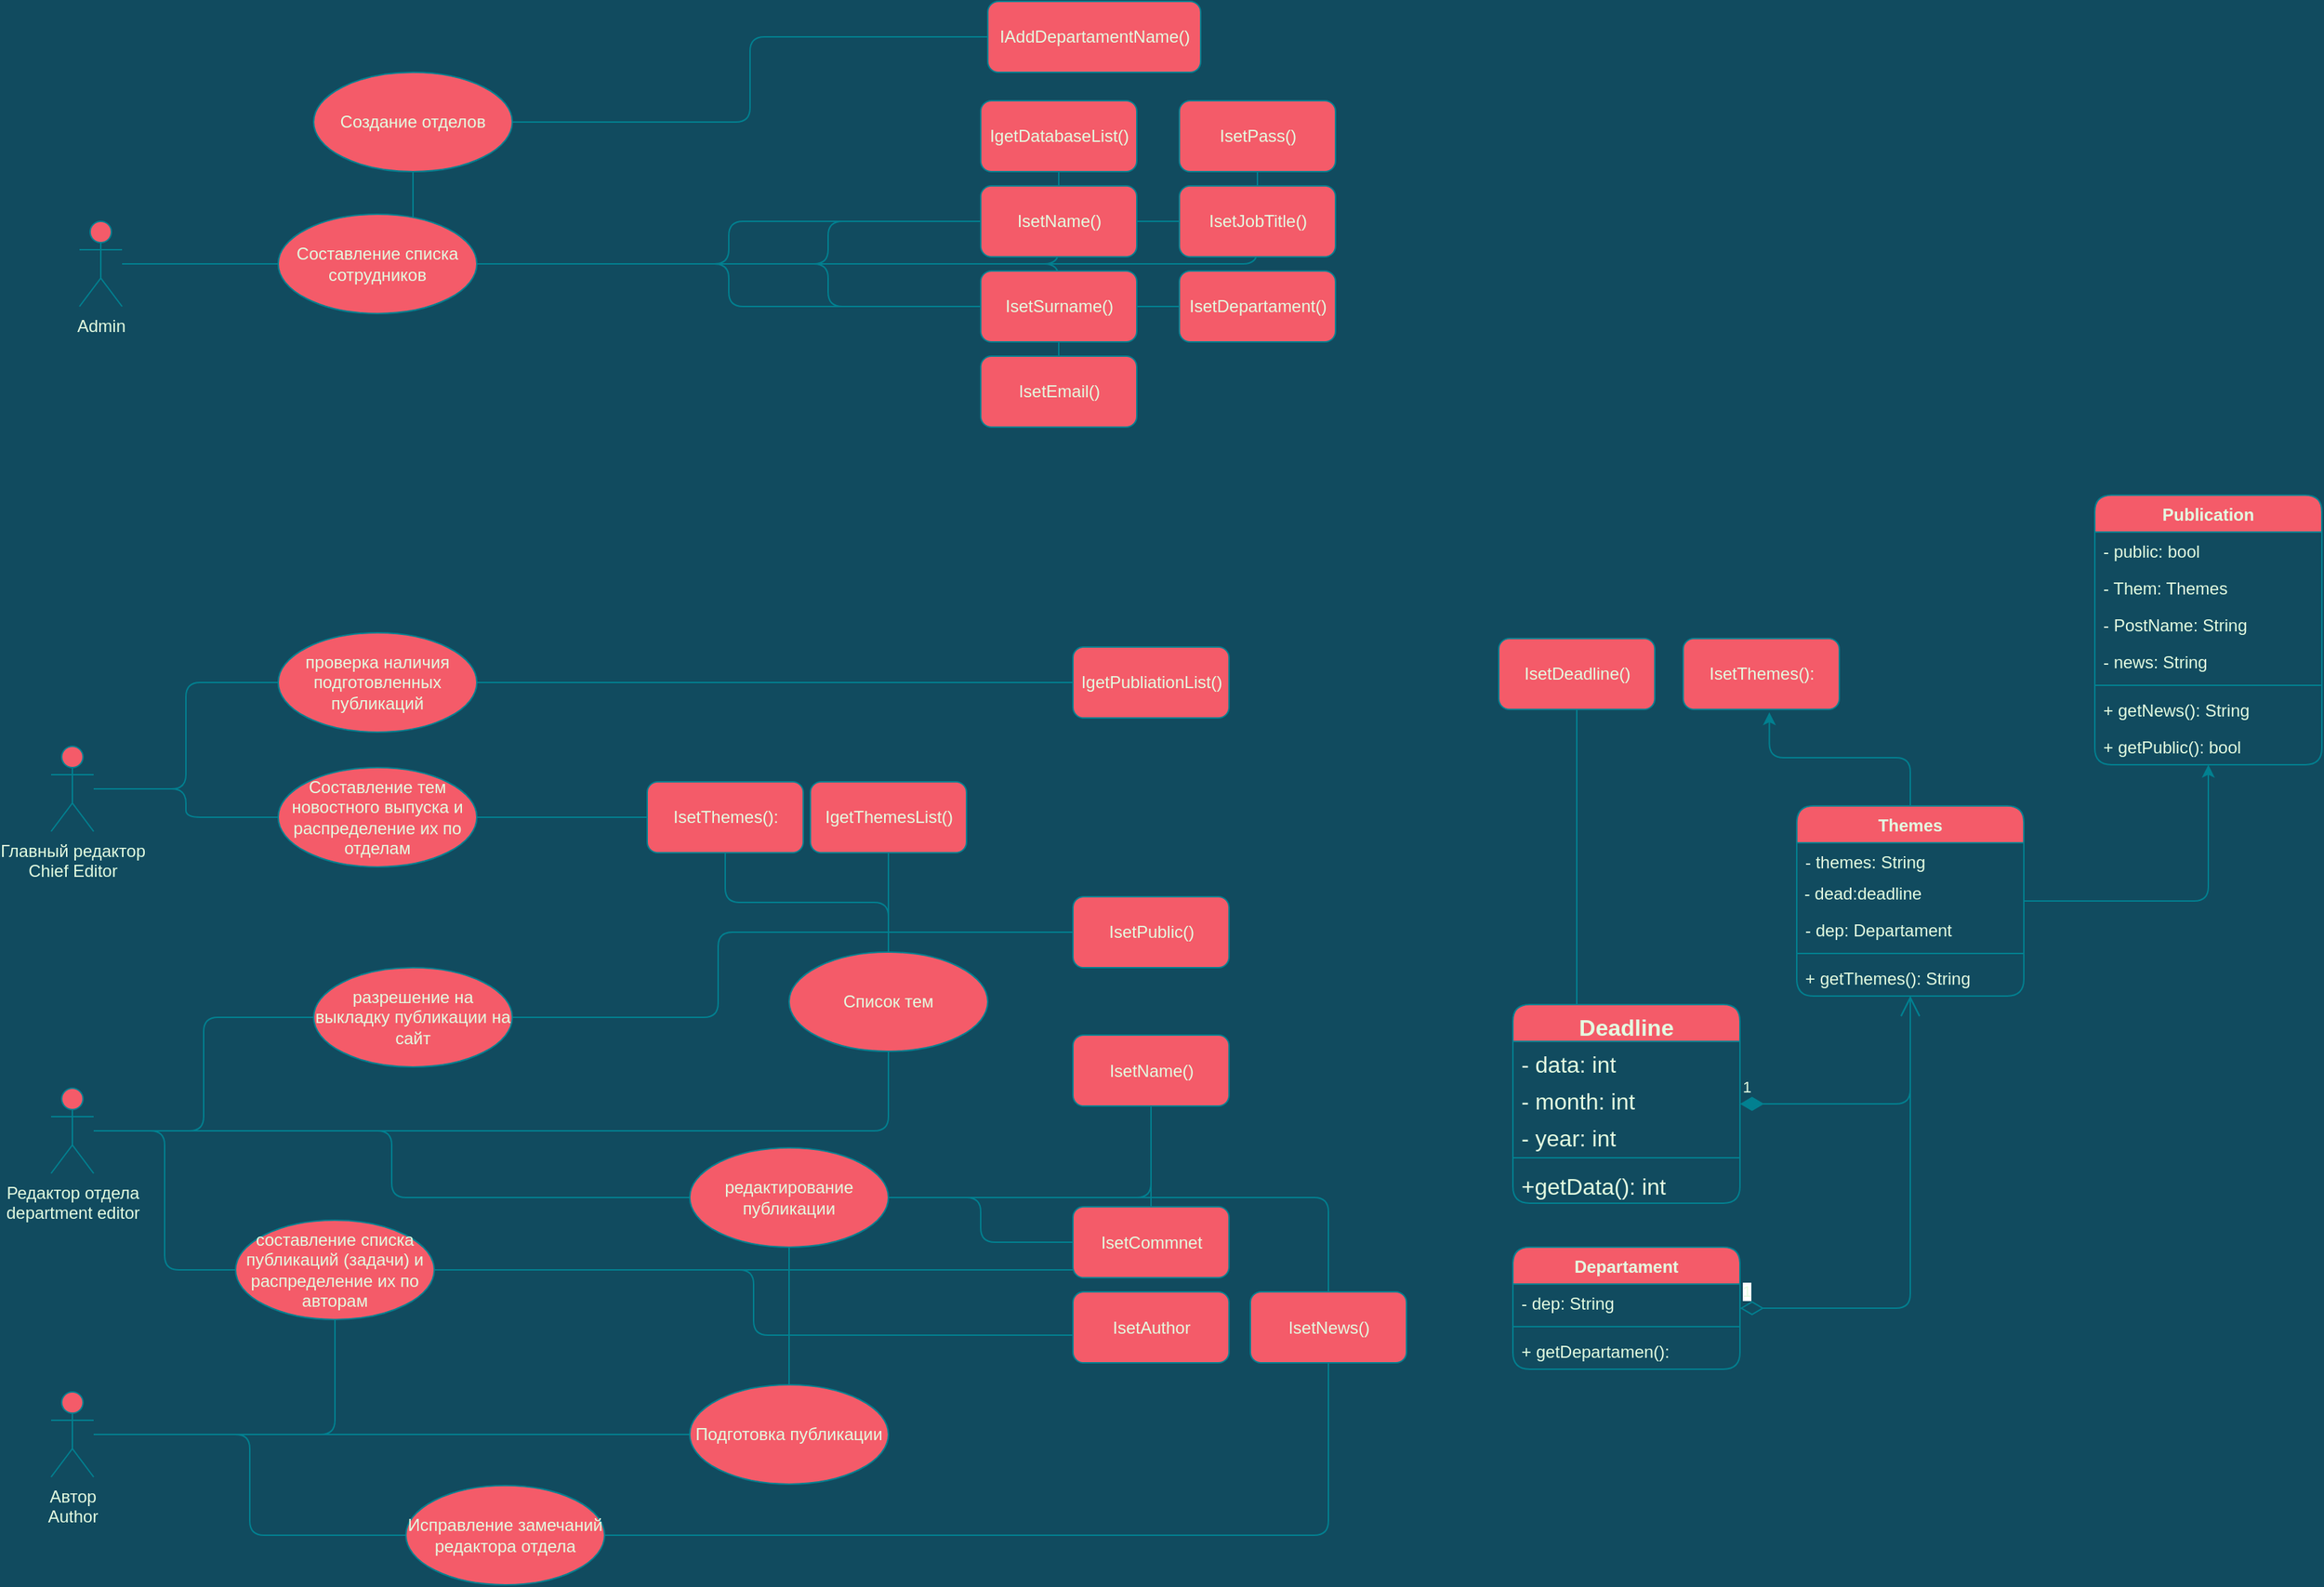 <mxfile version="20.3.0" type="device" pages="2"><diagram id="6vgH4omIfULrcciLtybt" name="Page-1"><mxGraphModel dx="2628" dy="2238" grid="1" gridSize="10" guides="1" tooltips="1" connect="1" arrows="1" fold="1" page="1" pageScale="1" pageWidth="850" pageHeight="1100" background="#114B5F" math="0" shadow="0"><root><mxCell id="0"/><mxCell id="1" parent="0"/><mxCell id="Sd7dkeOWyZ1DxlxAPIc0-13" style="edgeStyle=orthogonalEdgeStyle;rounded=1;orthogonalLoop=1;jettySize=auto;html=1;strokeColor=#028090;fontColor=#E4FDE1;fillColor=#F45B69;labelBackgroundColor=#114B5F;" parent="1" source="Sd7dkeOWyZ1DxlxAPIc0-5" target="Sd7dkeOWyZ1DxlxAPIc0-9" edge="1"><mxGeometry relative="1" as="geometry"/></mxCell><mxCell id="Sd7dkeOWyZ1DxlxAPIc0-18" style="edgeStyle=orthogonalEdgeStyle;rounded=1;orthogonalLoop=1;jettySize=auto;html=1;entryX=0.552;entryY=1.041;entryDx=0;entryDy=0;entryPerimeter=0;strokeColor=#028090;fontColor=#E4FDE1;fillColor=#F45B69;labelBackgroundColor=#114B5F;" parent="1" source="Sd7dkeOWyZ1DxlxAPIc0-5" target="Sd7dkeOWyZ1DxlxAPIc0-17" edge="1"><mxGeometry relative="1" as="geometry"/></mxCell><mxCell id="Sd7dkeOWyZ1DxlxAPIc0-5" value="Themes" style="swimlane;fontStyle=1;align=center;verticalAlign=top;childLayout=stackLayout;horizontal=1;startSize=26;horizontalStack=0;resizeParent=1;resizeParentMax=0;resizeLast=0;collapsible=1;marginBottom=0;strokeColor=#028090;fontColor=#E4FDE1;fillColor=#F45B69;rounded=1;" parent="1" vertex="1"><mxGeometry x="810" y="97" width="160" height="134" as="geometry"/></mxCell><mxCell id="Sd7dkeOWyZ1DxlxAPIc0-6" value="- themes: String" style="text;strokeColor=none;fillColor=none;align=left;verticalAlign=top;spacingLeft=4;spacingRight=4;overflow=hidden;rotatable=0;points=[[0,0.5],[1,0.5]];portConstraint=eastwest;fontColor=#E4FDE1;rounded=1;" parent="Sd7dkeOWyZ1DxlxAPIc0-5" vertex="1"><mxGeometry y="26" width="160" height="22" as="geometry"/></mxCell><mxCell id="cZKB1hpMacn7uWrEMCba-30" value="&amp;nbsp;- dead:deadline" style="text;whiteSpace=wrap;html=1;fontColor=#E4FDE1;rounded=1;" parent="Sd7dkeOWyZ1DxlxAPIc0-5" vertex="1"><mxGeometry y="48" width="160" height="26" as="geometry"/></mxCell><mxCell id="Sd7dkeOWyZ1DxlxAPIc0-24" value="- dep: Departament " style="text;strokeColor=none;fillColor=none;align=left;verticalAlign=top;spacingLeft=4;spacingRight=4;overflow=hidden;rotatable=0;points=[[0,0.5],[1,0.5]];portConstraint=eastwest;fontColor=#E4FDE1;rounded=1;" parent="Sd7dkeOWyZ1DxlxAPIc0-5" vertex="1"><mxGeometry y="74" width="160" height="26" as="geometry"/></mxCell><mxCell id="Sd7dkeOWyZ1DxlxAPIc0-7" value="" style="line;strokeWidth=1;fillColor=none;align=left;verticalAlign=middle;spacingTop=-1;spacingLeft=3;spacingRight=3;rotatable=0;labelPosition=right;points=[];portConstraint=eastwest;strokeColor=#028090;fontColor=#E4FDE1;rounded=1;labelBackgroundColor=#114B5F;" parent="Sd7dkeOWyZ1DxlxAPIc0-5" vertex="1"><mxGeometry y="100" width="160" height="8" as="geometry"/></mxCell><mxCell id="Sd7dkeOWyZ1DxlxAPIc0-8" value="+ getThemes(): String" style="text;strokeColor=none;fillColor=none;align=left;verticalAlign=top;spacingLeft=4;spacingRight=4;overflow=hidden;rotatable=0;points=[[0,0.5],[1,0.5]];portConstraint=eastwest;fontColor=#E4FDE1;rounded=1;" parent="Sd7dkeOWyZ1DxlxAPIc0-5" vertex="1"><mxGeometry y="108" width="160" height="26" as="geometry"/></mxCell><mxCell id="Sd7dkeOWyZ1DxlxAPIc0-9" value="Publication" style="swimlane;fontStyle=1;align=center;verticalAlign=top;childLayout=stackLayout;horizontal=1;startSize=26;horizontalStack=0;resizeParent=1;resizeParentMax=0;resizeLast=0;collapsible=1;marginBottom=0;strokeColor=#028090;fontColor=#E4FDE1;fillColor=#F45B69;rounded=1;" parent="1" vertex="1"><mxGeometry x="1020" y="-122" width="160" height="190" as="geometry"/></mxCell><mxCell id="Sd7dkeOWyZ1DxlxAPIc0-15" value="- public: bool " style="text;strokeColor=none;fillColor=none;align=left;verticalAlign=top;spacingLeft=4;spacingRight=4;overflow=hidden;rotatable=0;points=[[0,0.5],[1,0.5]];portConstraint=eastwest;fontColor=#E4FDE1;rounded=1;" parent="Sd7dkeOWyZ1DxlxAPIc0-9" vertex="1"><mxGeometry y="26" width="160" height="26" as="geometry"/></mxCell><mxCell id="cZKB1hpMacn7uWrEMCba-59" value="- Them: Themes " style="text;strokeColor=none;fillColor=none;align=left;verticalAlign=top;spacingLeft=4;spacingRight=4;overflow=hidden;rotatable=0;points=[[0,0.5],[1,0.5]];portConstraint=eastwest;fontColor=#E4FDE1;rounded=1;" parent="Sd7dkeOWyZ1DxlxAPIc0-9" vertex="1"><mxGeometry y="52" width="160" height="26" as="geometry"/></mxCell><mxCell id="cZKB1hpMacn7uWrEMCba-71" value="- PostName: String " style="text;strokeColor=none;fillColor=none;align=left;verticalAlign=top;spacingLeft=4;spacingRight=4;overflow=hidden;rotatable=0;points=[[0,0.5],[1,0.5]];portConstraint=eastwest;fontColor=#E4FDE1;rounded=1;" parent="Sd7dkeOWyZ1DxlxAPIc0-9" vertex="1"><mxGeometry y="78" width="160" height="26" as="geometry"/></mxCell><mxCell id="Sd7dkeOWyZ1DxlxAPIc0-10" value="- news: String " style="text;strokeColor=none;fillColor=none;align=left;verticalAlign=top;spacingLeft=4;spacingRight=4;overflow=hidden;rotatable=0;points=[[0,0.5],[1,0.5]];portConstraint=eastwest;fontColor=#E4FDE1;rounded=1;" parent="Sd7dkeOWyZ1DxlxAPIc0-9" vertex="1"><mxGeometry y="104" width="160" height="26" as="geometry"/></mxCell><mxCell id="Sd7dkeOWyZ1DxlxAPIc0-11" value="" style="line;strokeWidth=1;fillColor=none;align=left;verticalAlign=middle;spacingTop=-1;spacingLeft=3;spacingRight=3;rotatable=0;labelPosition=right;points=[];portConstraint=eastwest;strokeColor=#028090;fontColor=#E4FDE1;rounded=1;labelBackgroundColor=#114B5F;" parent="Sd7dkeOWyZ1DxlxAPIc0-9" vertex="1"><mxGeometry y="130" width="160" height="8" as="geometry"/></mxCell><mxCell id="Sd7dkeOWyZ1DxlxAPIc0-14" value="+ getNews(): String " style="text;strokeColor=none;fillColor=none;align=left;verticalAlign=top;spacingLeft=4;spacingRight=4;overflow=hidden;rotatable=0;points=[[0,0.5],[1,0.5]];portConstraint=eastwest;fontColor=#E4FDE1;rounded=1;" parent="Sd7dkeOWyZ1DxlxAPIc0-9" vertex="1"><mxGeometry y="138" width="160" height="26" as="geometry"/></mxCell><mxCell id="Sd7dkeOWyZ1DxlxAPIc0-16" value="+ getPublic(): bool " style="text;strokeColor=none;fillColor=none;align=left;verticalAlign=top;spacingLeft=4;spacingRight=4;overflow=hidden;rotatable=0;points=[[0,0.5],[1,0.5]];portConstraint=eastwest;fontColor=#E4FDE1;rounded=1;" parent="Sd7dkeOWyZ1DxlxAPIc0-9" vertex="1"><mxGeometry y="164" width="160" height="26" as="geometry"/></mxCell><mxCell id="Sd7dkeOWyZ1DxlxAPIc0-17" value="IsetThemes():" style="html=1;strokeColor=#028090;fontColor=#E4FDE1;fillColor=#F45B69;rounded=1;" parent="1" vertex="1"><mxGeometry x="730" y="-21" width="110" height="50" as="geometry"/></mxCell><mxCell id="WkWma8vResO3UxNB615V-2" style="edgeStyle=orthogonalEdgeStyle;rounded=1;orthogonalLoop=1;jettySize=auto;html=1;labelBackgroundColor=#114B5F;strokeColor=#028090;fontColor=#E4FDE1;endArrow=none;endFill=0;" parent="1" source="Sd7dkeOWyZ1DxlxAPIc0-23" target="WkWma8vResO3UxNB615V-1" edge="1"><mxGeometry relative="1" as="geometry"/></mxCell><mxCell id="WkWma8vResO3UxNB615V-22" style="edgeStyle=orthogonalEdgeStyle;rounded=1;orthogonalLoop=1;jettySize=auto;html=1;entryX=0;entryY=0.5;entryDx=0;entryDy=0;strokeColor=#028090;fontColor=#E4FDE1;fillColor=#F45B69;labelBackgroundColor=#114B5F;endArrow=none;endFill=0;" parent="1" source="Sd7dkeOWyZ1DxlxAPIc0-23" target="WkWma8vResO3UxNB615V-3" edge="1"><mxGeometry relative="1" as="geometry"/></mxCell><mxCell id="Sd7dkeOWyZ1DxlxAPIc0-23" value="Главный редактор&lt;br&gt;Chief Editor" style="shape=umlActor;verticalLabelPosition=bottom;verticalAlign=top;html=1;strokeColor=#028090;fontColor=#E4FDE1;fillColor=#F45B69;rounded=1;" parent="1" vertex="1"><mxGeometry x="-420" y="55" width="30" height="60" as="geometry"/></mxCell><mxCell id="Sd7dkeOWyZ1DxlxAPIc0-25" value="Deadline" style="swimlane;fontStyle=1;align=center;verticalAlign=top;childLayout=stackLayout;horizontal=1;startSize=26;horizontalStack=0;resizeParent=1;resizeParentMax=0;resizeLast=0;collapsible=1;marginBottom=0;rounded=1;fontSize=16;fillColor=#F45B69;strokeColor=#028090;fontColor=#E4FDE1;" parent="1" vertex="1"><mxGeometry x="610" y="237" width="160" height="140" as="geometry"/></mxCell><mxCell id="Sd7dkeOWyZ1DxlxAPIc0-26" value="- data: int" style="text;strokeColor=none;fillColor=none;align=left;verticalAlign=top;spacingLeft=4;spacingRight=4;overflow=hidden;rotatable=0;points=[[0,0.5],[1,0.5]];portConstraint=eastwest;rounded=1;fontSize=16;fontColor=#E4FDE1;" parent="Sd7dkeOWyZ1DxlxAPIc0-25" vertex="1"><mxGeometry y="26" width="160" height="26" as="geometry"/></mxCell><mxCell id="magrgfiK8dvkftK56piU-2" value="- month: int" style="text;strokeColor=none;fillColor=none;align=left;verticalAlign=top;spacingLeft=4;spacingRight=4;overflow=hidden;rotatable=0;points=[[0,0.5],[1,0.5]];portConstraint=eastwest;rounded=1;fontSize=16;fontColor=#E4FDE1;" parent="Sd7dkeOWyZ1DxlxAPIc0-25" vertex="1"><mxGeometry y="52" width="160" height="26" as="geometry"/></mxCell><mxCell id="magrgfiK8dvkftK56piU-3" value="- year: int" style="text;strokeColor=none;fillColor=none;align=left;verticalAlign=top;spacingLeft=4;spacingRight=4;overflow=hidden;rotatable=0;points=[[0,0.5],[1,0.5]];portConstraint=eastwest;rounded=1;fontSize=16;fontColor=#E4FDE1;" parent="Sd7dkeOWyZ1DxlxAPIc0-25" vertex="1"><mxGeometry y="78" width="160" height="26" as="geometry"/></mxCell><mxCell id="Sd7dkeOWyZ1DxlxAPIc0-27" value="" style="line;strokeWidth=1;fillColor=none;align=left;verticalAlign=middle;spacingTop=-1;spacingLeft=3;spacingRight=3;rotatable=0;labelPosition=right;points=[];portConstraint=eastwest;strokeColor=#028090;rounded=1;fontSize=16;labelBackgroundColor=#114B5F;fontColor=#E4FDE1;" parent="Sd7dkeOWyZ1DxlxAPIc0-25" vertex="1"><mxGeometry y="104" width="160" height="8" as="geometry"/></mxCell><mxCell id="Sd7dkeOWyZ1DxlxAPIc0-28" value="+getData(): int" style="text;strokeColor=none;fillColor=none;align=left;verticalAlign=top;spacingLeft=4;spacingRight=4;overflow=hidden;rotatable=0;points=[[0,0.5],[1,0.5]];portConstraint=eastwest;rounded=1;fontSize=16;fontColor=#E4FDE1;" parent="Sd7dkeOWyZ1DxlxAPIc0-25" vertex="1"><mxGeometry y="112" width="160" height="28" as="geometry"/></mxCell><mxCell id="cZKB1hpMacn7uWrEMCba-31" style="edgeStyle=orthogonalEdgeStyle;rounded=1;orthogonalLoop=1;jettySize=auto;html=1;strokeColor=#028090;fontColor=#E4FDE1;startArrow=none;startFill=0;endArrow=none;endFill=0;fillColor=#F45B69;labelBackgroundColor=#114B5F;" parent="1" source="magrgfiK8dvkftK56piU-4" target="Sd7dkeOWyZ1DxlxAPIc0-25" edge="1"><mxGeometry relative="1" as="geometry"><Array as="points"><mxPoint x="640" y="347"/></Array></mxGeometry></mxCell><mxCell id="magrgfiK8dvkftK56piU-4" value="IsetDeadline()" style="html=1;fillColor=#F45B69;strokeColor=#028090;fontColor=#E4FDE1;rounded=1;" parent="1" vertex="1"><mxGeometry x="600" y="-21" width="110" height="50" as="geometry"/></mxCell><mxCell id="cZKB1hpMacn7uWrEMCba-51" style="edgeStyle=orthogonalEdgeStyle;rounded=1;orthogonalLoop=1;jettySize=auto;html=1;strokeColor=#028090;fontColor=#E4FDE1;endArrow=none;endFill=0;fillColor=#F45B69;" parent="1" source="WkWma8vResO3UxNB615V-1" target="cZKB1hpMacn7uWrEMCba-50" edge="1"><mxGeometry relative="1" as="geometry"/></mxCell><mxCell id="WkWma8vResO3UxNB615V-1" value="Составление тем новостного выпуска и распределение их по отделам" style="ellipse;whiteSpace=wrap;html=1;fillColor=#F45B69;strokeColor=#028090;fontColor=#E4FDE1;rounded=1;" parent="1" vertex="1"><mxGeometry x="-260" y="70" width="140" height="70" as="geometry"/></mxCell><mxCell id="cZKB1hpMacn7uWrEMCba-65" style="edgeStyle=orthogonalEdgeStyle;rounded=1;orthogonalLoop=1;jettySize=auto;html=1;strokeColor=#028090;fontColor=#E4FDE1;endArrow=none;endFill=0;fillColor=#F45B69;" parent="1" source="WkWma8vResO3UxNB615V-3" target="cZKB1hpMacn7uWrEMCba-64" edge="1"><mxGeometry relative="1" as="geometry"/></mxCell><mxCell id="WkWma8vResO3UxNB615V-3" value="проверка наличия подготовленных публикаций" style="ellipse;whiteSpace=wrap;html=1;fillColor=#F45B69;strokeColor=#028090;fontColor=#E4FDE1;rounded=1;" parent="1" vertex="1"><mxGeometry x="-260" y="-25" width="140" height="70" as="geometry"/></mxCell><mxCell id="WkWma8vResO3UxNB615V-9" style="edgeStyle=orthogonalEdgeStyle;rounded=1;orthogonalLoop=1;jettySize=auto;html=1;strokeColor=#028090;fontColor=#E4FDE1;fillColor=#F45B69;labelBackgroundColor=#114B5F;endArrow=none;endFill=0;" parent="1" source="WkWma8vResO3UxNB615V-5" target="WkWma8vResO3UxNB615V-7" edge="1"><mxGeometry relative="1" as="geometry"/></mxCell><mxCell id="WkWma8vResO3UxNB615V-14" style="edgeStyle=orthogonalEdgeStyle;rounded=1;orthogonalLoop=1;jettySize=auto;html=1;entryX=0;entryY=0.5;entryDx=0;entryDy=0;strokeColor=#028090;fontColor=#E4FDE1;fillColor=#F45B69;labelBackgroundColor=#114B5F;endArrow=none;endFill=0;" parent="1" source="WkWma8vResO3UxNB615V-5" target="WkWma8vResO3UxNB615V-13" edge="1"><mxGeometry relative="1" as="geometry"/></mxCell><mxCell id="cZKB1hpMacn7uWrEMCba-25" style="edgeStyle=orthogonalEdgeStyle;rounded=1;orthogonalLoop=1;jettySize=auto;html=1;strokeColor=#028090;fontColor=#E4FDE1;fillColor=#F45B69;endArrow=none;endFill=0;labelBackgroundColor=#114B5F;" parent="1" source="WkWma8vResO3UxNB615V-5" target="cZKB1hpMacn7uWrEMCba-22" edge="1"><mxGeometry relative="1" as="geometry"/></mxCell><mxCell id="cZKB1hpMacn7uWrEMCba-28" style="edgeStyle=orthogonalEdgeStyle;rounded=1;orthogonalLoop=1;jettySize=auto;html=1;entryX=0;entryY=0.5;entryDx=0;entryDy=0;strokeColor=#028090;fontColor=#E4FDE1;startArrow=none;startFill=0;endArrow=none;endFill=0;fillColor=#F45B69;labelBackgroundColor=#114B5F;" parent="1" source="WkWma8vResO3UxNB615V-5" target="WkWma8vResO3UxNB615V-6" edge="1"><mxGeometry relative="1" as="geometry"/></mxCell><mxCell id="WkWma8vResO3UxNB615V-5" value="Редактор отдела&lt;br&gt;department editor" style="shape=umlActor;verticalLabelPosition=bottom;verticalAlign=top;html=1;fillColor=#F45B69;strokeColor=#028090;fontColor=#E4FDE1;rounded=1;" parent="1" vertex="1"><mxGeometry x="-420" y="296" width="30" height="60" as="geometry"/></mxCell><mxCell id="cZKB1hpMacn7uWrEMCba-81" style="edgeStyle=orthogonalEdgeStyle;rounded=1;orthogonalLoop=1;jettySize=auto;html=1;entryX=0.091;entryY=0.61;entryDx=0;entryDy=0;entryPerimeter=0;strokeColor=#028090;fontColor=#E4FDE1;endArrow=none;endFill=0;fillColor=#F45B69;" parent="1" source="WkWma8vResO3UxNB615V-6" target="cZKB1hpMacn7uWrEMCba-77" edge="1"><mxGeometry relative="1" as="geometry"/></mxCell><mxCell id="cZKB1hpMacn7uWrEMCba-82" style="edgeStyle=orthogonalEdgeStyle;rounded=1;orthogonalLoop=1;jettySize=auto;html=1;strokeColor=#028090;fontColor=#E4FDE1;endArrow=none;endFill=0;fillColor=#F45B69;" parent="1" source="WkWma8vResO3UxNB615V-6" target="cZKB1hpMacn7uWrEMCba-74" edge="1"><mxGeometry relative="1" as="geometry"/></mxCell><mxCell id="cZKB1hpMacn7uWrEMCba-83" style="edgeStyle=orthogonalEdgeStyle;rounded=1;orthogonalLoop=1;jettySize=auto;html=1;strokeColor=#028090;fontColor=#E4FDE1;endArrow=none;endFill=0;fillColor=#F45B69;" parent="1" source="WkWma8vResO3UxNB615V-6" target="WkWma8vResO3UxNB615V-16" edge="1"><mxGeometry relative="1" as="geometry"><Array as="points"><mxPoint x="-220" y="540"/></Array></mxGeometry></mxCell><mxCell id="WkWma8vResO3UxNB615V-6" value="составление списка публикаций (задачи) и распределение их по авторам" style="ellipse;whiteSpace=wrap;html=1;fillColor=#F45B69;strokeColor=#028090;fontColor=#E4FDE1;rounded=1;" parent="1" vertex="1"><mxGeometry x="-290" y="389" width="140" height="70" as="geometry"/></mxCell><mxCell id="cZKB1hpMacn7uWrEMCba-55" style="edgeStyle=orthogonalEdgeStyle;rounded=1;orthogonalLoop=1;jettySize=auto;html=1;strokeColor=#028090;fontColor=#E4FDE1;endArrow=none;endFill=0;fillColor=#F45B69;" parent="1" source="WkWma8vResO3UxNB615V-7" target="WkWma8vResO3UxNB615V-17" edge="1"><mxGeometry relative="1" as="geometry"/></mxCell><mxCell id="cZKB1hpMacn7uWrEMCba-78" style="edgeStyle=orthogonalEdgeStyle;rounded=1;orthogonalLoop=1;jettySize=auto;html=1;strokeColor=#028090;fontColor=#E4FDE1;endArrow=none;endFill=0;fillColor=#F45B69;" parent="1" source="WkWma8vResO3UxNB615V-7" target="cZKB1hpMacn7uWrEMCba-74" edge="1"><mxGeometry relative="1" as="geometry"/></mxCell><mxCell id="cZKB1hpMacn7uWrEMCba-79" style="edgeStyle=orthogonalEdgeStyle;rounded=1;orthogonalLoop=1;jettySize=auto;html=1;strokeColor=#028090;fontColor=#E4FDE1;endArrow=none;endFill=0;fillColor=#F45B69;" parent="1" source="WkWma8vResO3UxNB615V-7" target="cZKB1hpMacn7uWrEMCba-75" edge="1"><mxGeometry relative="1" as="geometry"/></mxCell><mxCell id="cZKB1hpMacn7uWrEMCba-80" style="edgeStyle=orthogonalEdgeStyle;rounded=1;orthogonalLoop=1;jettySize=auto;html=1;strokeColor=#028090;fontColor=#E4FDE1;endArrow=none;endFill=0;fillColor=#F45B69;" parent="1" source="WkWma8vResO3UxNB615V-7" target="cZKB1hpMacn7uWrEMCba-76" edge="1"><mxGeometry relative="1" as="geometry"/></mxCell><mxCell id="WkWma8vResO3UxNB615V-7" value="редактирование публикации" style="ellipse;whiteSpace=wrap;html=1;strokeColor=#028090;fontColor=#E4FDE1;fillColor=#F45B69;rounded=1;" parent="1" vertex="1"><mxGeometry x="30" y="338" width="140" height="70" as="geometry"/></mxCell><mxCell id="cZKB1hpMacn7uWrEMCba-67" style="edgeStyle=orthogonalEdgeStyle;rounded=1;orthogonalLoop=1;jettySize=auto;html=1;strokeColor=#028090;fontColor=#E4FDE1;endArrow=none;endFill=0;fillColor=#F45B69;" parent="1" source="WkWma8vResO3UxNB615V-13" target="cZKB1hpMacn7uWrEMCba-66" edge="1"><mxGeometry relative="1" as="geometry"><Array as="points"><mxPoint x="50" y="246"/><mxPoint x="50" y="186"/></Array></mxGeometry></mxCell><mxCell id="WkWma8vResO3UxNB615V-13" value="разрешение на выкладку публикации на сайт" style="ellipse;whiteSpace=wrap;html=1;strokeColor=#028090;fontColor=#E4FDE1;fillColor=#F45B69;rounded=1;" parent="1" vertex="1"><mxGeometry x="-235" y="211" width="140" height="70" as="geometry"/></mxCell><mxCell id="WkWma8vResO3UxNB615V-19" style="edgeStyle=orthogonalEdgeStyle;rounded=1;orthogonalLoop=1;jettySize=auto;html=1;strokeColor=#028090;fontColor=#E4FDE1;fillColor=#F45B69;labelBackgroundColor=#114B5F;endArrow=none;endFill=0;" parent="1" source="WkWma8vResO3UxNB615V-16" target="WkWma8vResO3UxNB615V-17" edge="1"><mxGeometry relative="1" as="geometry"/></mxCell><mxCell id="WkWma8vResO3UxNB615V-20" style="edgeStyle=orthogonalEdgeStyle;rounded=1;orthogonalLoop=1;jettySize=auto;html=1;entryX=0;entryY=0.5;entryDx=0;entryDy=0;strokeColor=#028090;fontColor=#E4FDE1;fillColor=#F45B69;labelBackgroundColor=#114B5F;endArrow=none;endFill=0;" parent="1" source="WkWma8vResO3UxNB615V-16" target="WkWma8vResO3UxNB615V-18" edge="1"><mxGeometry relative="1" as="geometry"/></mxCell><mxCell id="WkWma8vResO3UxNB615V-16" value="Автор&lt;br&gt;Author" style="shape=umlActor;verticalLabelPosition=bottom;verticalAlign=top;html=1;strokeColor=#028090;fontColor=#E4FDE1;fillColor=#F45B69;rounded=1;" parent="1" vertex="1"><mxGeometry x="-420" y="510" width="30" height="60" as="geometry"/></mxCell><mxCell id="WkWma8vResO3UxNB615V-17" value="Подготовка публикации" style="ellipse;whiteSpace=wrap;html=1;strokeColor=#028090;fontColor=#E4FDE1;fillColor=#F45B69;rounded=1;" parent="1" vertex="1"><mxGeometry x="30" y="505" width="140" height="70" as="geometry"/></mxCell><mxCell id="cZKB1hpMacn7uWrEMCba-84" style="edgeStyle=orthogonalEdgeStyle;rounded=1;orthogonalLoop=1;jettySize=auto;html=1;strokeColor=#028090;fontColor=#E4FDE1;endArrow=none;endFill=0;fillColor=#F45B69;" parent="1" source="WkWma8vResO3UxNB615V-18" target="cZKB1hpMacn7uWrEMCba-75" edge="1"><mxGeometry relative="1" as="geometry"/></mxCell><mxCell id="WkWma8vResO3UxNB615V-18" value="Исправление замечаний редактора отдела" style="ellipse;whiteSpace=wrap;html=1;strokeColor=#028090;fontColor=#E4FDE1;fillColor=#F45B69;rounded=1;" parent="1" vertex="1"><mxGeometry x="-170" y="576" width="140" height="70" as="geometry"/></mxCell><mxCell id="cZKB1hpMacn7uWrEMCba-3" style="edgeStyle=orthogonalEdgeStyle;rounded=1;orthogonalLoop=1;jettySize=auto;html=1;strokeColor=#028090;fontColor=#E4FDE1;fillColor=#F45B69;endArrow=none;endFill=0;labelBackgroundColor=#114B5F;" parent="1" source="cZKB1hpMacn7uWrEMCba-1" target="cZKB1hpMacn7uWrEMCba-2" edge="1"><mxGeometry relative="1" as="geometry"/></mxCell><mxCell id="cZKB1hpMacn7uWrEMCba-41" style="edgeStyle=orthogonalEdgeStyle;rounded=1;orthogonalLoop=1;jettySize=auto;html=1;strokeColor=#028090;fontColor=#E4FDE1;fillColor=#F45B69;endArrow=none;endFill=0;" parent="1" source="cZKB1hpMacn7uWrEMCba-1" target="cZKB1hpMacn7uWrEMCba-39" edge="1"><mxGeometry relative="1" as="geometry"/></mxCell><mxCell id="cZKB1hpMacn7uWrEMCba-1" value="Admin" style="shape=umlActor;verticalLabelPosition=bottom;verticalAlign=top;html=1;strokeColor=#028090;fontColor=#E4FDE1;fillColor=#F45B69;rounded=1;" parent="1" vertex="1"><mxGeometry x="-400" y="-315" width="30" height="60" as="geometry"/></mxCell><mxCell id="cZKB1hpMacn7uWrEMCba-12" style="edgeStyle=orthogonalEdgeStyle;rounded=1;orthogonalLoop=1;jettySize=auto;html=1;strokeColor=#028090;fontColor=#E4FDE1;fillColor=#F45B69;endArrow=none;endFill=0;labelBackgroundColor=#114B5F;" parent="1" source="cZKB1hpMacn7uWrEMCba-2" target="cZKB1hpMacn7uWrEMCba-4" edge="1"><mxGeometry relative="1" as="geometry"/></mxCell><mxCell id="cZKB1hpMacn7uWrEMCba-13" style="edgeStyle=orthogonalEdgeStyle;rounded=1;orthogonalLoop=1;jettySize=auto;html=1;strokeColor=#028090;fontColor=#E4FDE1;fillColor=#F45B69;endArrow=none;endFill=0;labelBackgroundColor=#114B5F;" parent="1" source="cZKB1hpMacn7uWrEMCba-2" target="cZKB1hpMacn7uWrEMCba-5" edge="1"><mxGeometry relative="1" as="geometry"/></mxCell><mxCell id="cZKB1hpMacn7uWrEMCba-14" style="edgeStyle=orthogonalEdgeStyle;rounded=1;orthogonalLoop=1;jettySize=auto;html=1;strokeColor=#028090;fontColor=#E4FDE1;fillColor=#F45B69;endArrow=none;endFill=0;labelBackgroundColor=#114B5F;" parent="1" source="cZKB1hpMacn7uWrEMCba-2" target="cZKB1hpMacn7uWrEMCba-8" edge="1"><mxGeometry relative="1" as="geometry"/></mxCell><mxCell id="cZKB1hpMacn7uWrEMCba-15" style="edgeStyle=orthogonalEdgeStyle;rounded=1;orthogonalLoop=1;jettySize=auto;html=1;strokeColor=#028090;fontColor=#E4FDE1;fillColor=#F45B69;endArrow=none;endFill=0;labelBackgroundColor=#114B5F;" parent="1" source="cZKB1hpMacn7uWrEMCba-2" target="cZKB1hpMacn7uWrEMCba-6" edge="1"><mxGeometry relative="1" as="geometry"/></mxCell><mxCell id="cZKB1hpMacn7uWrEMCba-16" style="edgeStyle=orthogonalEdgeStyle;rounded=1;orthogonalLoop=1;jettySize=auto;html=1;strokeColor=#028090;fontColor=#E4FDE1;fillColor=#F45B69;endArrow=none;endFill=0;labelBackgroundColor=#114B5F;" parent="1" source="cZKB1hpMacn7uWrEMCba-2" target="cZKB1hpMacn7uWrEMCba-9" edge="1"><mxGeometry relative="1" as="geometry"/></mxCell><mxCell id="cZKB1hpMacn7uWrEMCba-17" style="edgeStyle=orthogonalEdgeStyle;rounded=1;orthogonalLoop=1;jettySize=auto;html=1;strokeColor=#028090;fontColor=#E4FDE1;fillColor=#F45B69;endArrow=none;endFill=0;labelBackgroundColor=#114B5F;" parent="1" source="cZKB1hpMacn7uWrEMCba-2" target="cZKB1hpMacn7uWrEMCba-10" edge="1"><mxGeometry relative="1" as="geometry"/></mxCell><mxCell id="cZKB1hpMacn7uWrEMCba-18" style="edgeStyle=orthogonalEdgeStyle;rounded=1;orthogonalLoop=1;jettySize=auto;html=1;strokeColor=#028090;fontColor=#E4FDE1;fillColor=#F45B69;endArrow=none;endFill=0;labelBackgroundColor=#114B5F;" parent="1" source="cZKB1hpMacn7uWrEMCba-2" target="cZKB1hpMacn7uWrEMCba-11" edge="1"><mxGeometry relative="1" as="geometry"/></mxCell><mxCell id="cZKB1hpMacn7uWrEMCba-2" value="Составление списка сотрудников" style="ellipse;whiteSpace=wrap;html=1;strokeColor=#028090;fontColor=#E4FDE1;fillColor=#F45B69;rounded=1;" parent="1" vertex="1"><mxGeometry x="-260" y="-320" width="140" height="70" as="geometry"/></mxCell><mxCell id="cZKB1hpMacn7uWrEMCba-4" value="IgetDatabaseList()" style="html=1;strokeColor=#028090;fontColor=#E4FDE1;fillColor=#F45B69;rounded=1;" parent="1" vertex="1"><mxGeometry x="235" y="-400" width="110" height="50" as="geometry"/></mxCell><mxCell id="cZKB1hpMacn7uWrEMCba-5" value="IsetName()" style="html=1;rounded=1;strokeColor=#028090;fontColor=#E4FDE1;fillColor=#F45B69;" parent="1" vertex="1"><mxGeometry x="235" y="-340" width="110" height="50" as="geometry"/></mxCell><mxCell id="cZKB1hpMacn7uWrEMCba-6" value="IsetEmail()" style="html=1;rounded=1;strokeColor=#028090;fontColor=#E4FDE1;fillColor=#F45B69;" parent="1" vertex="1"><mxGeometry x="235" y="-220" width="110" height="50" as="geometry"/></mxCell><mxCell id="cZKB1hpMacn7uWrEMCba-8" value="IsetSurname()" style="html=1;rounded=1;strokeColor=#028090;fontColor=#E4FDE1;fillColor=#F45B69;" parent="1" vertex="1"><mxGeometry x="235" y="-280" width="110" height="50" as="geometry"/></mxCell><mxCell id="cZKB1hpMacn7uWrEMCba-9" value="IsetPass()" style="html=1;rounded=1;strokeColor=#028090;fontColor=#E4FDE1;fillColor=#F45B69;" parent="1" vertex="1"><mxGeometry x="375" y="-400" width="110" height="50" as="geometry"/></mxCell><mxCell id="cZKB1hpMacn7uWrEMCba-10" value="IsetJobTitle()" style="html=1;rounded=1;strokeColor=#028090;fontColor=#E4FDE1;fillColor=#F45B69;" parent="1" vertex="1"><mxGeometry x="375" y="-340" width="110" height="50" as="geometry"/></mxCell><mxCell id="cZKB1hpMacn7uWrEMCba-11" value="IsetDepartament()" style="html=1;rounded=1;strokeColor=#028090;fontColor=#E4FDE1;fillColor=#F45B69;" parent="1" vertex="1"><mxGeometry x="375" y="-280" width="110" height="50" as="geometry"/></mxCell><mxCell id="cZKB1hpMacn7uWrEMCba-70" style="edgeStyle=orthogonalEdgeStyle;rounded=1;orthogonalLoop=1;jettySize=auto;html=1;strokeColor=#028090;fontColor=#E4FDE1;endArrow=none;endFill=0;fillColor=#F45B69;" parent="1" source="cZKB1hpMacn7uWrEMCba-22" target="cZKB1hpMacn7uWrEMCba-68" edge="1"><mxGeometry relative="1" as="geometry"/></mxCell><mxCell id="cZKB1hpMacn7uWrEMCba-22" value="Список тем" style="ellipse;whiteSpace=wrap;html=1;rounded=1;strokeColor=#028090;fontColor=#E4FDE1;fillColor=#F45B69;" parent="1" vertex="1"><mxGeometry x="100" y="200" width="140" height="70" as="geometry"/></mxCell><mxCell id="cZKB1hpMacn7uWrEMCba-33" value="1" style="endArrow=open;html=1;endSize=12;startArrow=diamondThin;startSize=14;startFill=1;edgeStyle=orthogonalEdgeStyle;align=left;verticalAlign=bottom;rounded=1;strokeColor=#028090;fontColor=#E4FDE1;fillColor=#F45B69;labelBackgroundColor=#114B5F;" parent="1" source="Sd7dkeOWyZ1DxlxAPIc0-25" target="Sd7dkeOWyZ1DxlxAPIc0-5" edge="1"><mxGeometry x="-1" y="3" relative="1" as="geometry"><mxPoint x="840" y="258" as="sourcePoint"/><mxPoint x="1000" y="258" as="targetPoint"/></mxGeometry></mxCell><mxCell id="cZKB1hpMacn7uWrEMCba-35" value="Departament" style="swimlane;fontStyle=1;align=center;verticalAlign=top;childLayout=stackLayout;horizontal=1;startSize=26;horizontalStack=0;resizeParent=1;resizeParentMax=0;resizeLast=0;collapsible=1;marginBottom=0;strokeColor=#028090;fontColor=#E4FDE1;fillColor=#F45B69;rounded=1;" parent="1" vertex="1"><mxGeometry x="610" y="408" width="160" height="86" as="geometry"/></mxCell><mxCell id="cZKB1hpMacn7uWrEMCba-36" value="- dep: String" style="text;strokeColor=none;fillColor=none;align=left;verticalAlign=top;spacingLeft=4;spacingRight=4;overflow=hidden;rotatable=0;points=[[0,0.5],[1,0.5]];portConstraint=eastwest;fontColor=#E4FDE1;rounded=1;" parent="cZKB1hpMacn7uWrEMCba-35" vertex="1"><mxGeometry y="26" width="160" height="26" as="geometry"/></mxCell><mxCell id="cZKB1hpMacn7uWrEMCba-37" value="" style="line;strokeWidth=1;fillColor=none;align=left;verticalAlign=middle;spacingTop=-1;spacingLeft=3;spacingRight=3;rotatable=0;labelPosition=right;points=[];portConstraint=eastwest;strokeColor=#028090;fontColor=#E4FDE1;rounded=1;labelBackgroundColor=#114B5F;" parent="cZKB1hpMacn7uWrEMCba-35" vertex="1"><mxGeometry y="52" width="160" height="8" as="geometry"/></mxCell><mxCell id="cZKB1hpMacn7uWrEMCba-38" value="+ getDepartamen(): " style="text;strokeColor=none;fillColor=none;align=left;verticalAlign=top;spacingLeft=4;spacingRight=4;overflow=hidden;rotatable=0;points=[[0,0.5],[1,0.5]];portConstraint=eastwest;fontColor=#E4FDE1;rounded=1;" parent="cZKB1hpMacn7uWrEMCba-35" vertex="1"><mxGeometry y="60" width="160" height="26" as="geometry"/></mxCell><mxCell id="cZKB1hpMacn7uWrEMCba-43" style="edgeStyle=orthogonalEdgeStyle;rounded=1;orthogonalLoop=1;jettySize=auto;html=1;strokeColor=#028090;fontColor=#E4FDE1;endArrow=none;endFill=0;fillColor=#F45B69;" parent="1" source="cZKB1hpMacn7uWrEMCba-39" target="cZKB1hpMacn7uWrEMCba-42" edge="1"><mxGeometry relative="1" as="geometry"/></mxCell><mxCell id="cZKB1hpMacn7uWrEMCba-39" value="Создание отделов" style="ellipse;whiteSpace=wrap;html=1;strokeColor=#028090;fontColor=#E4FDE1;fillColor=#F45B69;rounded=1;" parent="1" vertex="1"><mxGeometry x="-235" y="-420" width="140" height="70" as="geometry"/></mxCell><mxCell id="cZKB1hpMacn7uWrEMCba-42" value="IAddDepartamentName()" style="html=1;strokeColor=#028090;fontColor=#E4FDE1;fillColor=#F45B69;rounded=1;" parent="1" vertex="1"><mxGeometry x="240" y="-470" width="150" height="50" as="geometry"/></mxCell><mxCell id="cZKB1hpMacn7uWrEMCba-45" value="1" style="endArrow=open;html=1;endSize=12;startArrow=diamondThin;startSize=14;startFill=0;edgeStyle=orthogonalEdgeStyle;align=left;verticalAlign=bottom;rounded=1;strokeColor=#028090;fontColor=#E4FDE1;fillColor=#F45B69;" parent="1" source="cZKB1hpMacn7uWrEMCba-35" target="Sd7dkeOWyZ1DxlxAPIc0-5" edge="1"><mxGeometry x="-1" y="3" relative="1" as="geometry"><mxPoint x="1020" y="288" as="sourcePoint"/><mxPoint x="930" y="258" as="targetPoint"/></mxGeometry></mxCell><mxCell id="cZKB1hpMacn7uWrEMCba-52" style="edgeStyle=orthogonalEdgeStyle;rounded=1;orthogonalLoop=1;jettySize=auto;html=1;strokeColor=#028090;fontColor=#E4FDE1;endArrow=none;endFill=0;fillColor=#F45B69;" parent="1" source="cZKB1hpMacn7uWrEMCba-50" target="cZKB1hpMacn7uWrEMCba-22" edge="1"><mxGeometry relative="1" as="geometry"/></mxCell><mxCell id="cZKB1hpMacn7uWrEMCba-50" value="IsetThemes():" style="html=1;strokeColor=#028090;fontColor=#E4FDE1;fillColor=#F45B69;rounded=1;" parent="1" vertex="1"><mxGeometry y="80" width="110" height="50" as="geometry"/></mxCell><mxCell id="cZKB1hpMacn7uWrEMCba-64" value="IgetPubliationList()" style="html=1;rounded=1;strokeColor=#028090;fontColor=#E4FDE1;fillColor=#F45B69;" parent="1" vertex="1"><mxGeometry x="300" y="-15" width="110" height="50" as="geometry"/></mxCell><mxCell id="cZKB1hpMacn7uWrEMCba-66" value="IsetPublic()" style="html=1;rounded=1;strokeColor=#028090;fontColor=#E4FDE1;fillColor=#F45B69;" parent="1" vertex="1"><mxGeometry x="300" y="161" width="110" height="50" as="geometry"/></mxCell><mxCell id="cZKB1hpMacn7uWrEMCba-68" value="IgetThemesList()" style="html=1;strokeColor=#028090;fontColor=#E4FDE1;fillColor=#F45B69;rounded=1;" parent="1" vertex="1"><mxGeometry x="115" y="80" width="110" height="50" as="geometry"/></mxCell><mxCell id="cZKB1hpMacn7uWrEMCba-74" value="IsetName()" style="html=1;rounded=1;strokeColor=#028090;fontColor=#E4FDE1;fillColor=#F45B69;" parent="1" vertex="1"><mxGeometry x="300" y="258.5" width="110" height="50" as="geometry"/></mxCell><mxCell id="cZKB1hpMacn7uWrEMCba-75" value="IsetNews()" style="html=1;rounded=1;strokeColor=#028090;fontColor=#E4FDE1;fillColor=#F45B69;" parent="1" vertex="1"><mxGeometry x="425" y="439.5" width="110" height="50" as="geometry"/></mxCell><mxCell id="cZKB1hpMacn7uWrEMCba-76" value="IsetCommnet" style="html=1;rounded=1;strokeColor=#028090;fontColor=#E4FDE1;fillColor=#F45B69;" parent="1" vertex="1"><mxGeometry x="300" y="379.5" width="110" height="50" as="geometry"/></mxCell><mxCell id="cZKB1hpMacn7uWrEMCba-77" value="IsetAuthor" style="html=1;rounded=1;strokeColor=#028090;fontColor=#E4FDE1;fillColor=#F45B69;" parent="1" vertex="1"><mxGeometry x="300" y="439.5" width="110" height="50" as="geometry"/></mxCell></root></mxGraphModel></diagram><diagram id="uBh0SDBhA1ZjoLSckgV0" name="Page-2"><mxGraphModel dx="981" dy="628" grid="1" gridSize="10" guides="1" tooltips="1" connect="1" arrows="1" fold="1" page="1" pageScale="1" pageWidth="850" pageHeight="1100" background="#114B5F" math="0" shadow="0"><root><mxCell id="0"/><mxCell id="1" parent="0"/><mxCell id="Yp3NIBV84WEaxm4pkWCq-15" style="edgeStyle=orthogonalEdgeStyle;rounded=1;orthogonalLoop=1;jettySize=auto;html=1;strokeColor=#028090;fontColor=#E4FDE1;endArrow=none;endFill=0;fillColor=#F45B69;" edge="1" parent="1" source="k1J63F2PAhNNxSUqtj9v-1" target="k1J63F2PAhNNxSUqtj9v-6"><mxGeometry relative="1" as="geometry"/></mxCell><mxCell id="k1J63F2PAhNNxSUqtj9v-1" value="Admin" style="shape=umlActor;verticalLabelPosition=bottom;verticalAlign=top;html=1;fillColor=#F45B69;strokeColor=#028090;fontColor=#E4FDE1;rounded=1;" vertex="1" parent="1"><mxGeometry x="105" y="410" width="30" height="60" as="geometry"/></mxCell><mxCell id="Yp3NIBV84WEaxm4pkWCq-10" style="edgeStyle=orthogonalEdgeStyle;rounded=1;orthogonalLoop=1;jettySize=auto;html=1;strokeColor=#028090;fontColor=#E4FDE1;fillColor=#F45B69;" edge="1" parent="1" source="k1J63F2PAhNNxSUqtj9v-6" target="Yp3NIBV84WEaxm4pkWCq-4"><mxGeometry relative="1" as="geometry"/></mxCell><mxCell id="Yp3NIBV84WEaxm4pkWCq-11" style="edgeStyle=orthogonalEdgeStyle;rounded=1;orthogonalLoop=1;jettySize=auto;html=1;strokeColor=#028090;fontColor=#E4FDE1;fillColor=#F45B69;" edge="1" parent="1" source="k1J63F2PAhNNxSUqtj9v-6" target="Yp3NIBV84WEaxm4pkWCq-5"><mxGeometry relative="1" as="geometry"/></mxCell><mxCell id="k1J63F2PAhNNxSUqtj9v-6" value="Admin" style="swimlane;fontStyle=1;align=center;verticalAlign=top;childLayout=stackLayout;horizontal=1;startSize=26;horizontalStack=0;resizeParent=1;resizeParentMax=0;resizeLast=0;collapsible=1;marginBottom=0;rounded=1;strokeColor=#028090;fontColor=#E4FDE1;fillColor=#F45B69;" vertex="1" parent="1"><mxGeometry x="40" y="260" width="160" height="112" as="geometry"/></mxCell><mxCell id="Yp3NIBV84WEaxm4pkWCq-3" value="- id: UUID" style="text;strokeColor=none;fillColor=none;align=left;verticalAlign=top;spacingLeft=4;spacingRight=4;overflow=hidden;rotatable=0;points=[[0,0.5],[1,0.5]];portConstraint=eastwest;rounded=1;fontColor=#E4FDE1;" vertex="1" parent="k1J63F2PAhNNxSUqtj9v-6"><mxGeometry y="26" width="160" height="26" as="geometry"/></mxCell><mxCell id="k1J63F2PAhNNxSUqtj9v-7" value="- name: String" style="text;strokeColor=none;fillColor=none;align=left;verticalAlign=top;spacingLeft=4;spacingRight=4;overflow=hidden;rotatable=0;points=[[0,0.5],[1,0.5]];portConstraint=eastwest;rounded=1;fontColor=#E4FDE1;" vertex="1" parent="k1J63F2PAhNNxSUqtj9v-6"><mxGeometry y="52" width="160" height="26" as="geometry"/></mxCell><mxCell id="k1J63F2PAhNNxSUqtj9v-8" value="" style="line;strokeWidth=1;fillColor=none;align=left;verticalAlign=middle;spacingTop=-1;spacingLeft=3;spacingRight=3;rotatable=0;labelPosition=right;points=[];portConstraint=eastwest;strokeColor=inherit;rounded=1;fontColor=#E4FDE1;" vertex="1" parent="k1J63F2PAhNNxSUqtj9v-6"><mxGeometry y="78" width="160" height="8" as="geometry"/></mxCell><mxCell id="k1J63F2PAhNNxSUqtj9v-9" value="+ method(type): type" style="text;strokeColor=none;fillColor=none;align=left;verticalAlign=top;spacingLeft=4;spacingRight=4;overflow=hidden;rotatable=0;points=[[0,0.5],[1,0.5]];portConstraint=eastwest;rounded=1;fontColor=#E4FDE1;" vertex="1" parent="k1J63F2PAhNNxSUqtj9v-6"><mxGeometry y="86" width="160" height="26" as="geometry"/></mxCell><mxCell id="Yp3NIBV84WEaxm4pkWCq-1" style="edgeStyle=orthogonalEdgeStyle;rounded=1;orthogonalLoop=1;jettySize=auto;html=1;strokeColor=#028090;fontColor=#E4FDE1;fillColor=#F45B69;endArrow=none;endFill=0;" edge="1" parent="1" source="k1J63F2PAhNNxSUqtj9v-10" target="k1J63F2PAhNNxSUqtj9v-11"><mxGeometry relative="1" as="geometry"/></mxCell><mxCell id="BS5FEHPiQA69iR27tXSb-2" style="edgeStyle=orthogonalEdgeStyle;rounded=1;orthogonalLoop=1;jettySize=auto;html=1;strokeColor=#028090;fontColor=#E4FDE1;endArrow=none;endFill=0;fillColor=#F45B69;" edge="1" parent="1" source="k1J63F2PAhNNxSUqtj9v-10" target="Yp3NIBV84WEaxm4pkWCq-17"><mxGeometry relative="1" as="geometry"/></mxCell><mxCell id="k1J63F2PAhNNxSUqtj9v-10" value="BD" style="shape=datastore;whiteSpace=wrap;html=1;rounded=1;strokeColor=#028090;fontColor=#E4FDE1;fillColor=#F45B69;" vertex="1" parent="1"><mxGeometry x="425" y="220" width="60" height="60" as="geometry"/></mxCell><mxCell id="k1J63F2PAhNNxSUqtj9v-11" value="users" style="shape=table;startSize=30;container=1;collapsible=1;childLayout=tableLayout;fixedRows=1;rowLines=0;fontStyle=1;align=center;resizeLast=1;rounded=1;strokeColor=#028090;fontColor=#E4FDE1;fillColor=#F45B69;" vertex="1" parent="1"><mxGeometry x="240" y="420" width="230" height="160" as="geometry"/></mxCell><mxCell id="k1J63F2PAhNNxSUqtj9v-12" value="" style="shape=tableRow;horizontal=0;startSize=0;swimlaneHead=0;swimlaneBody=0;fillColor=none;collapsible=0;dropTarget=0;points=[[0,0.5],[1,0.5]];portConstraint=eastwest;top=0;left=0;right=0;bottom=1;rounded=1;strokeColor=#028090;fontColor=#E4FDE1;" vertex="1" parent="k1J63F2PAhNNxSUqtj9v-11"><mxGeometry y="30" width="230" height="30" as="geometry"/></mxCell><mxCell id="k1J63F2PAhNNxSUqtj9v-13" value="" style="shape=partialRectangle;connectable=0;fillColor=none;top=0;left=0;bottom=0;right=0;fontStyle=1;overflow=hidden;rounded=1;strokeColor=#028090;fontColor=#E4FDE1;" vertex="1" parent="k1J63F2PAhNNxSUqtj9v-12"><mxGeometry width="40" height="30" as="geometry"><mxRectangle width="40" height="30" as="alternateBounds"/></mxGeometry></mxCell><mxCell id="k1J63F2PAhNNxSUqtj9v-14" value="firstName lastName email&#10;pass jobTitle  departamen" style="shape=partialRectangle;connectable=0;fillColor=none;top=0;left=0;bottom=0;right=0;align=left;spacingLeft=6;fontStyle=5;overflow=hidden;rounded=1;strokeColor=#028090;fontColor=#E4FDE1;" vertex="1" parent="k1J63F2PAhNNxSUqtj9v-12"><mxGeometry x="40" width="190" height="30" as="geometry"><mxRectangle width="190" height="30" as="alternateBounds"/></mxGeometry></mxCell><mxCell id="k1J63F2PAhNNxSUqtj9v-15" value="" style="shape=tableRow;horizontal=0;startSize=0;swimlaneHead=0;swimlaneBody=0;fillColor=none;collapsible=0;dropTarget=0;points=[[0,0.5],[1,0.5]];portConstraint=eastwest;top=0;left=0;right=0;bottom=0;rounded=1;strokeColor=#028090;fontColor=#E4FDE1;" vertex="1" parent="k1J63F2PAhNNxSUqtj9v-11"><mxGeometry y="60" width="230" height="30" as="geometry"/></mxCell><mxCell id="k1J63F2PAhNNxSUqtj9v-16" value="" style="shape=partialRectangle;connectable=0;fillColor=none;top=0;left=0;bottom=0;right=0;editable=1;overflow=hidden;rounded=1;strokeColor=#028090;fontColor=#E4FDE1;" vertex="1" parent="k1J63F2PAhNNxSUqtj9v-15"><mxGeometry width="40" height="30" as="geometry"><mxRectangle width="40" height="30" as="alternateBounds"/></mxGeometry></mxCell><mxCell id="k1J63F2PAhNNxSUqtj9v-17" value="user" style="shape=partialRectangle;connectable=0;fillColor=none;top=0;left=0;bottom=0;right=0;align=left;spacingLeft=6;overflow=hidden;rounded=1;strokeColor=#028090;fontColor=#E4FDE1;" vertex="1" parent="k1J63F2PAhNNxSUqtj9v-15"><mxGeometry x="40" width="190" height="30" as="geometry"><mxRectangle width="190" height="30" as="alternateBounds"/></mxGeometry></mxCell><mxCell id="k1J63F2PAhNNxSUqtj9v-18" value="" style="shape=tableRow;horizontal=0;startSize=0;swimlaneHead=0;swimlaneBody=0;fillColor=none;collapsible=0;dropTarget=0;points=[[0,0.5],[1,0.5]];portConstraint=eastwest;top=0;left=0;right=0;bottom=0;rounded=1;strokeColor=#028090;fontColor=#E4FDE1;" vertex="1" parent="k1J63F2PAhNNxSUqtj9v-11"><mxGeometry y="90" width="230" height="30" as="geometry"/></mxCell><mxCell id="k1J63F2PAhNNxSUqtj9v-19" value="" style="shape=partialRectangle;connectable=0;fillColor=none;top=0;left=0;bottom=0;right=0;editable=1;overflow=hidden;rounded=1;strokeColor=#028090;fontColor=#E4FDE1;" vertex="1" parent="k1J63F2PAhNNxSUqtj9v-18"><mxGeometry width="40" height="30" as="geometry"><mxRectangle width="40" height="30" as="alternateBounds"/></mxGeometry></mxCell><mxCell id="k1J63F2PAhNNxSUqtj9v-20" value="user" style="shape=partialRectangle;connectable=0;fillColor=none;top=0;left=0;bottom=0;right=0;align=left;spacingLeft=6;overflow=hidden;rounded=1;strokeColor=#028090;fontColor=#E4FDE1;" vertex="1" parent="k1J63F2PAhNNxSUqtj9v-18"><mxGeometry x="40" width="190" height="30" as="geometry"><mxRectangle width="190" height="30" as="alternateBounds"/></mxGeometry></mxCell><mxCell id="k1J63F2PAhNNxSUqtj9v-21" value="" style="shape=tableRow;horizontal=0;startSize=0;swimlaneHead=0;swimlaneBody=0;fillColor=none;collapsible=0;dropTarget=0;points=[[0,0.5],[1,0.5]];portConstraint=eastwest;top=0;left=0;right=0;bottom=0;rounded=1;strokeColor=#028090;fontColor=#E4FDE1;" vertex="1" parent="k1J63F2PAhNNxSUqtj9v-11"><mxGeometry y="120" width="230" height="30" as="geometry"/></mxCell><mxCell id="k1J63F2PAhNNxSUqtj9v-22" value="" style="shape=partialRectangle;connectable=0;fillColor=none;top=0;left=0;bottom=0;right=0;editable=1;overflow=hidden;rounded=1;strokeColor=#028090;fontColor=#E4FDE1;" vertex="1" parent="k1J63F2PAhNNxSUqtj9v-21"><mxGeometry width="40" height="30" as="geometry"><mxRectangle width="40" height="30" as="alternateBounds"/></mxGeometry></mxCell><mxCell id="k1J63F2PAhNNxSUqtj9v-23" value="user" style="shape=partialRectangle;connectable=0;fillColor=none;top=0;left=0;bottom=0;right=0;align=left;spacingLeft=6;overflow=hidden;rounded=1;strokeColor=#028090;fontColor=#E4FDE1;" vertex="1" parent="k1J63F2PAhNNxSUqtj9v-21"><mxGeometry x="40" width="190" height="30" as="geometry"><mxRectangle width="190" height="30" as="alternateBounds"/></mxGeometry></mxCell><mxCell id="Yp3NIBV84WEaxm4pkWCq-8" style="edgeStyle=orthogonalEdgeStyle;rounded=1;orthogonalLoop=1;jettySize=auto;html=1;strokeColor=#028090;fontColor=#E4FDE1;fillColor=#F45B69;" edge="1" parent="1" source="Yp3NIBV84WEaxm4pkWCq-4" target="k1J63F2PAhNNxSUqtj9v-10"><mxGeometry relative="1" as="geometry"/></mxCell><mxCell id="Yp3NIBV84WEaxm4pkWCq-4" value="«IeditUser»&lt;br&gt;id&lt;br&gt;firstName&lt;br&gt;lastName&lt;br&gt;email&lt;br&gt;pass&lt;br&gt;jobTitle&lt;br&gt;departament" style="html=1;rounded=1;strokeColor=#028090;fontColor=#E4FDE1;fillColor=#F45B69;" vertex="1" parent="1"><mxGeometry x="230" y="120" width="110" height="130" as="geometry"/></mxCell><mxCell id="Yp3NIBV84WEaxm4pkWCq-9" style="edgeStyle=orthogonalEdgeStyle;rounded=1;orthogonalLoop=1;jettySize=auto;html=1;strokeColor=#028090;fontColor=#E4FDE1;fillColor=#F45B69;" edge="1" parent="1" source="Yp3NIBV84WEaxm4pkWCq-5" target="Yp3NIBV84WEaxm4pkWCq-4"><mxGeometry relative="1" as="geometry"/></mxCell><mxCell id="Yp3NIBV84WEaxm4pkWCq-5" value="«IaddUser»" style="html=1;rounded=1;strokeColor=#028090;fontColor=#E4FDE1;fillColor=#F45B69;" vertex="1" parent="1"><mxGeometry x="65" y="135" width="110" height="40" as="geometry"/></mxCell><mxCell id="Yp3NIBV84WEaxm4pkWCq-14" style="edgeStyle=orthogonalEdgeStyle;rounded=1;orthogonalLoop=1;jettySize=auto;html=1;strokeColor=#028090;fontColor=#E4FDE1;endArrow=none;endFill=0;fillColor=#F45B69;" edge="1" parent="1" source="Yp3NIBV84WEaxm4pkWCq-12" target="k1J63F2PAhNNxSUqtj9v-6"><mxGeometry relative="1" as="geometry"><Array as="points"><mxPoint x="10" y="55"/><mxPoint x="10" y="316"/></Array></mxGeometry></mxCell><mxCell id="Yp3NIBV84WEaxm4pkWCq-16" style="edgeStyle=orthogonalEdgeStyle;rounded=1;orthogonalLoop=1;jettySize=auto;html=1;entryX=0;entryY=0.5;entryDx=0;entryDy=0;strokeColor=#028090;fontColor=#E4FDE1;endArrow=none;endFill=0;fillColor=#F45B69;" edge="1" parent="1" source="Yp3NIBV84WEaxm4pkWCq-12" target="k1J63F2PAhNNxSUqtj9v-10"><mxGeometry relative="1" as="geometry"/></mxCell><mxCell id="Yp3NIBV84WEaxm4pkWCq-12" value="«IgetUser»&lt;br&gt;&lt;b&gt;user&lt;/b&gt;" style="html=1;rounded=1;strokeColor=#028090;fontColor=#E4FDE1;fillColor=#F45B69;" vertex="1" parent="1"><mxGeometry x="340" y="30" width="110" height="50" as="geometry"/></mxCell><mxCell id="Yp3NIBV84WEaxm4pkWCq-17" value="post" style="shape=table;startSize=30;container=1;collapsible=1;childLayout=tableLayout;fixedRows=1;rowLines=0;fontStyle=1;align=center;resizeLast=1;rounded=1;strokeColor=#028090;fontColor=#E4FDE1;fillColor=#F45B69;" vertex="1" parent="1"><mxGeometry x="485" y="420" width="220" height="160" as="geometry"/></mxCell><mxCell id="Yp3NIBV84WEaxm4pkWCq-18" value="" style="shape=tableRow;horizontal=0;startSize=0;swimlaneHead=0;swimlaneBody=0;fillColor=none;collapsible=0;dropTarget=0;points=[[0,0.5],[1,0.5]];portConstraint=eastwest;top=0;left=0;right=0;bottom=1;rounded=1;strokeColor=#028090;fontColor=#E4FDE1;" vertex="1" parent="Yp3NIBV84WEaxm4pkWCq-17"><mxGeometry y="30" width="220" height="30" as="geometry"/></mxCell><mxCell id="Yp3NIBV84WEaxm4pkWCq-19" value="PK" style="shape=partialRectangle;connectable=0;fillColor=none;top=0;left=0;bottom=0;right=0;fontStyle=1;overflow=hidden;rounded=1;strokeColor=#028090;fontColor=#E4FDE1;" vertex="1" parent="Yp3NIBV84WEaxm4pkWCq-18"><mxGeometry width="30" height="30" as="geometry"><mxRectangle width="30" height="30" as="alternateBounds"/></mxGeometry></mxCell><mxCell id="Yp3NIBV84WEaxm4pkWCq-20" value="deadline themes departement&#10;postName news comment" style="shape=partialRectangle;connectable=0;fillColor=none;top=0;left=0;bottom=0;right=0;align=left;spacingLeft=6;fontStyle=5;overflow=hidden;rounded=1;strokeColor=#028090;fontColor=#E4FDE1;" vertex="1" parent="Yp3NIBV84WEaxm4pkWCq-18"><mxGeometry x="30" width="190" height="30" as="geometry"><mxRectangle width="190" height="30" as="alternateBounds"/></mxGeometry></mxCell><mxCell id="Yp3NIBV84WEaxm4pkWCq-21" value="" style="shape=tableRow;horizontal=0;startSize=0;swimlaneHead=0;swimlaneBody=0;fillColor=none;collapsible=0;dropTarget=0;points=[[0,0.5],[1,0.5]];portConstraint=eastwest;top=0;left=0;right=0;bottom=0;rounded=1;strokeColor=#028090;fontColor=#E4FDE1;" vertex="1" parent="Yp3NIBV84WEaxm4pkWCq-17"><mxGeometry y="60" width="220" height="30" as="geometry"/></mxCell><mxCell id="Yp3NIBV84WEaxm4pkWCq-22" value="" style="shape=partialRectangle;connectable=0;fillColor=none;top=0;left=0;bottom=0;right=0;editable=1;overflow=hidden;rounded=1;strokeColor=#028090;fontColor=#E4FDE1;" vertex="1" parent="Yp3NIBV84WEaxm4pkWCq-21"><mxGeometry width="30" height="30" as="geometry"><mxRectangle width="30" height="30" as="alternateBounds"/></mxGeometry></mxCell><mxCell id="Yp3NIBV84WEaxm4pkWCq-23" value="Row 1" style="shape=partialRectangle;connectable=0;fillColor=none;top=0;left=0;bottom=0;right=0;align=left;spacingLeft=6;overflow=hidden;rounded=1;strokeColor=#028090;fontColor=#E4FDE1;" vertex="1" parent="Yp3NIBV84WEaxm4pkWCq-21"><mxGeometry x="30" width="190" height="30" as="geometry"><mxRectangle width="190" height="30" as="alternateBounds"/></mxGeometry></mxCell><mxCell id="Yp3NIBV84WEaxm4pkWCq-24" value="" style="shape=tableRow;horizontal=0;startSize=0;swimlaneHead=0;swimlaneBody=0;fillColor=none;collapsible=0;dropTarget=0;points=[[0,0.5],[1,0.5]];portConstraint=eastwest;top=0;left=0;right=0;bottom=0;rounded=1;strokeColor=#028090;fontColor=#E4FDE1;" vertex="1" parent="Yp3NIBV84WEaxm4pkWCq-17"><mxGeometry y="90" width="220" height="30" as="geometry"/></mxCell><mxCell id="Yp3NIBV84WEaxm4pkWCq-25" value="" style="shape=partialRectangle;connectable=0;fillColor=none;top=0;left=0;bottom=0;right=0;editable=1;overflow=hidden;rounded=1;strokeColor=#028090;fontColor=#E4FDE1;" vertex="1" parent="Yp3NIBV84WEaxm4pkWCq-24"><mxGeometry width="30" height="30" as="geometry"><mxRectangle width="30" height="30" as="alternateBounds"/></mxGeometry></mxCell><mxCell id="Yp3NIBV84WEaxm4pkWCq-26" value="Row 2" style="shape=partialRectangle;connectable=0;fillColor=none;top=0;left=0;bottom=0;right=0;align=left;spacingLeft=6;overflow=hidden;rounded=1;strokeColor=#028090;fontColor=#E4FDE1;" vertex="1" parent="Yp3NIBV84WEaxm4pkWCq-24"><mxGeometry x="30" width="190" height="30" as="geometry"><mxRectangle width="190" height="30" as="alternateBounds"/></mxGeometry></mxCell><mxCell id="Yp3NIBV84WEaxm4pkWCq-27" value="" style="shape=tableRow;horizontal=0;startSize=0;swimlaneHead=0;swimlaneBody=0;fillColor=none;collapsible=0;dropTarget=0;points=[[0,0.5],[1,0.5]];portConstraint=eastwest;top=0;left=0;right=0;bottom=0;rounded=1;strokeColor=#028090;fontColor=#E4FDE1;" vertex="1" parent="Yp3NIBV84WEaxm4pkWCq-17"><mxGeometry y="120" width="220" height="30" as="geometry"/></mxCell><mxCell id="Yp3NIBV84WEaxm4pkWCq-28" value="" style="shape=partialRectangle;connectable=0;fillColor=none;top=0;left=0;bottom=0;right=0;editable=1;overflow=hidden;rounded=1;strokeColor=#028090;fontColor=#E4FDE1;" vertex="1" parent="Yp3NIBV84WEaxm4pkWCq-27"><mxGeometry width="30" height="30" as="geometry"><mxRectangle width="30" height="30" as="alternateBounds"/></mxGeometry></mxCell><mxCell id="Yp3NIBV84WEaxm4pkWCq-29" value="Row 3" style="shape=partialRectangle;connectable=0;fillColor=none;top=0;left=0;bottom=0;right=0;align=left;spacingLeft=6;overflow=hidden;rounded=1;strokeColor=#028090;fontColor=#E4FDE1;" vertex="1" parent="Yp3NIBV84WEaxm4pkWCq-27"><mxGeometry x="30" width="190" height="30" as="geometry"><mxRectangle width="190" height="30" as="alternateBounds"/></mxGeometry></mxCell></root></mxGraphModel></diagram></mxfile>